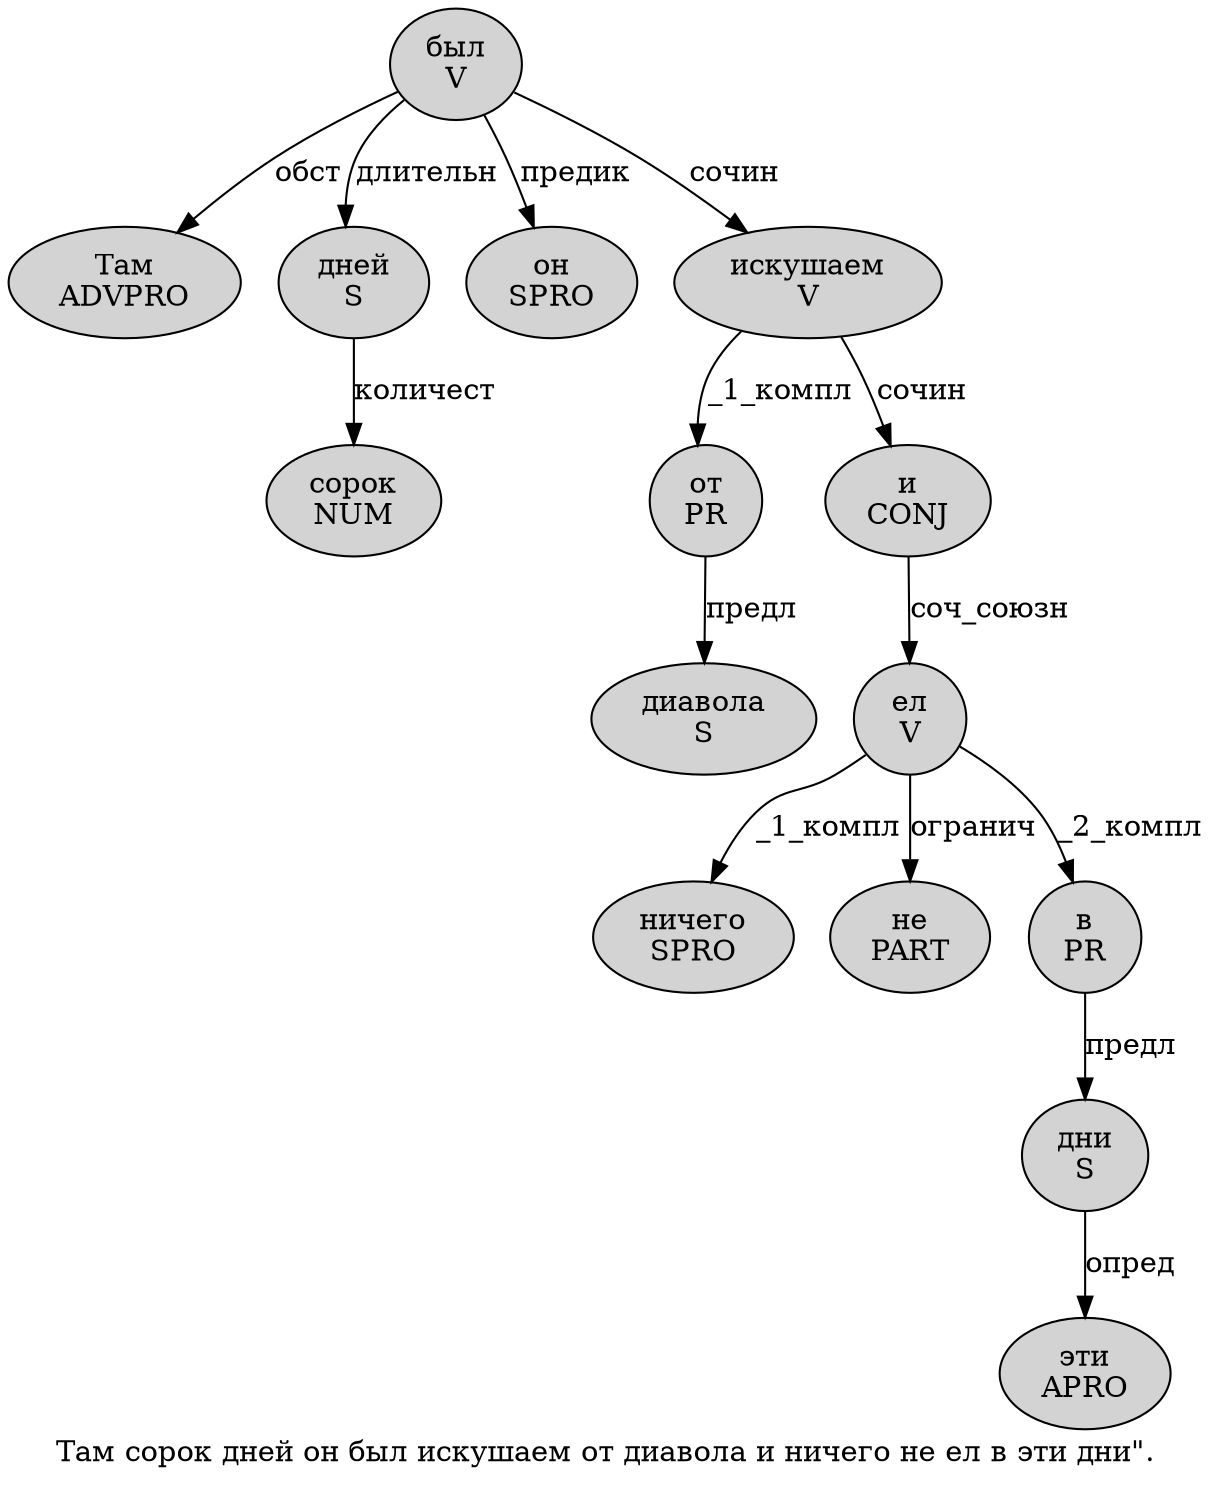 digraph SENTENCE_1590 {
	graph [label="Там сорок дней он был искушаем от диавола и ничего не ел в эти дни\"."]
	node [style=filled]
		0 [label="Там
ADVPRO" color="" fillcolor=lightgray penwidth=1 shape=ellipse]
		1 [label="сорок
NUM" color="" fillcolor=lightgray penwidth=1 shape=ellipse]
		2 [label="дней
S" color="" fillcolor=lightgray penwidth=1 shape=ellipse]
		3 [label="он
SPRO" color="" fillcolor=lightgray penwidth=1 shape=ellipse]
		4 [label="был
V" color="" fillcolor=lightgray penwidth=1 shape=ellipse]
		5 [label="искушаем
V" color="" fillcolor=lightgray penwidth=1 shape=ellipse]
		6 [label="от
PR" color="" fillcolor=lightgray penwidth=1 shape=ellipse]
		7 [label="диавола
S" color="" fillcolor=lightgray penwidth=1 shape=ellipse]
		8 [label="и
CONJ" color="" fillcolor=lightgray penwidth=1 shape=ellipse]
		9 [label="ничего
SPRO" color="" fillcolor=lightgray penwidth=1 shape=ellipse]
		10 [label="не
PART" color="" fillcolor=lightgray penwidth=1 shape=ellipse]
		11 [label="ел
V" color="" fillcolor=lightgray penwidth=1 shape=ellipse]
		12 [label="в
PR" color="" fillcolor=lightgray penwidth=1 shape=ellipse]
		13 [label="эти
APRO" color="" fillcolor=lightgray penwidth=1 shape=ellipse]
		14 [label="дни
S" color="" fillcolor=lightgray penwidth=1 shape=ellipse]
			6 -> 7 [label="предл"]
			5 -> 6 [label="_1_компл"]
			5 -> 8 [label="сочин"]
			12 -> 14 [label="предл"]
			8 -> 11 [label="соч_союзн"]
			11 -> 9 [label="_1_компл"]
			11 -> 10 [label="огранич"]
			11 -> 12 [label="_2_компл"]
			2 -> 1 [label="количест"]
			4 -> 0 [label="обст"]
			4 -> 2 [label="длительн"]
			4 -> 3 [label="предик"]
			4 -> 5 [label="сочин"]
			14 -> 13 [label="опред"]
}